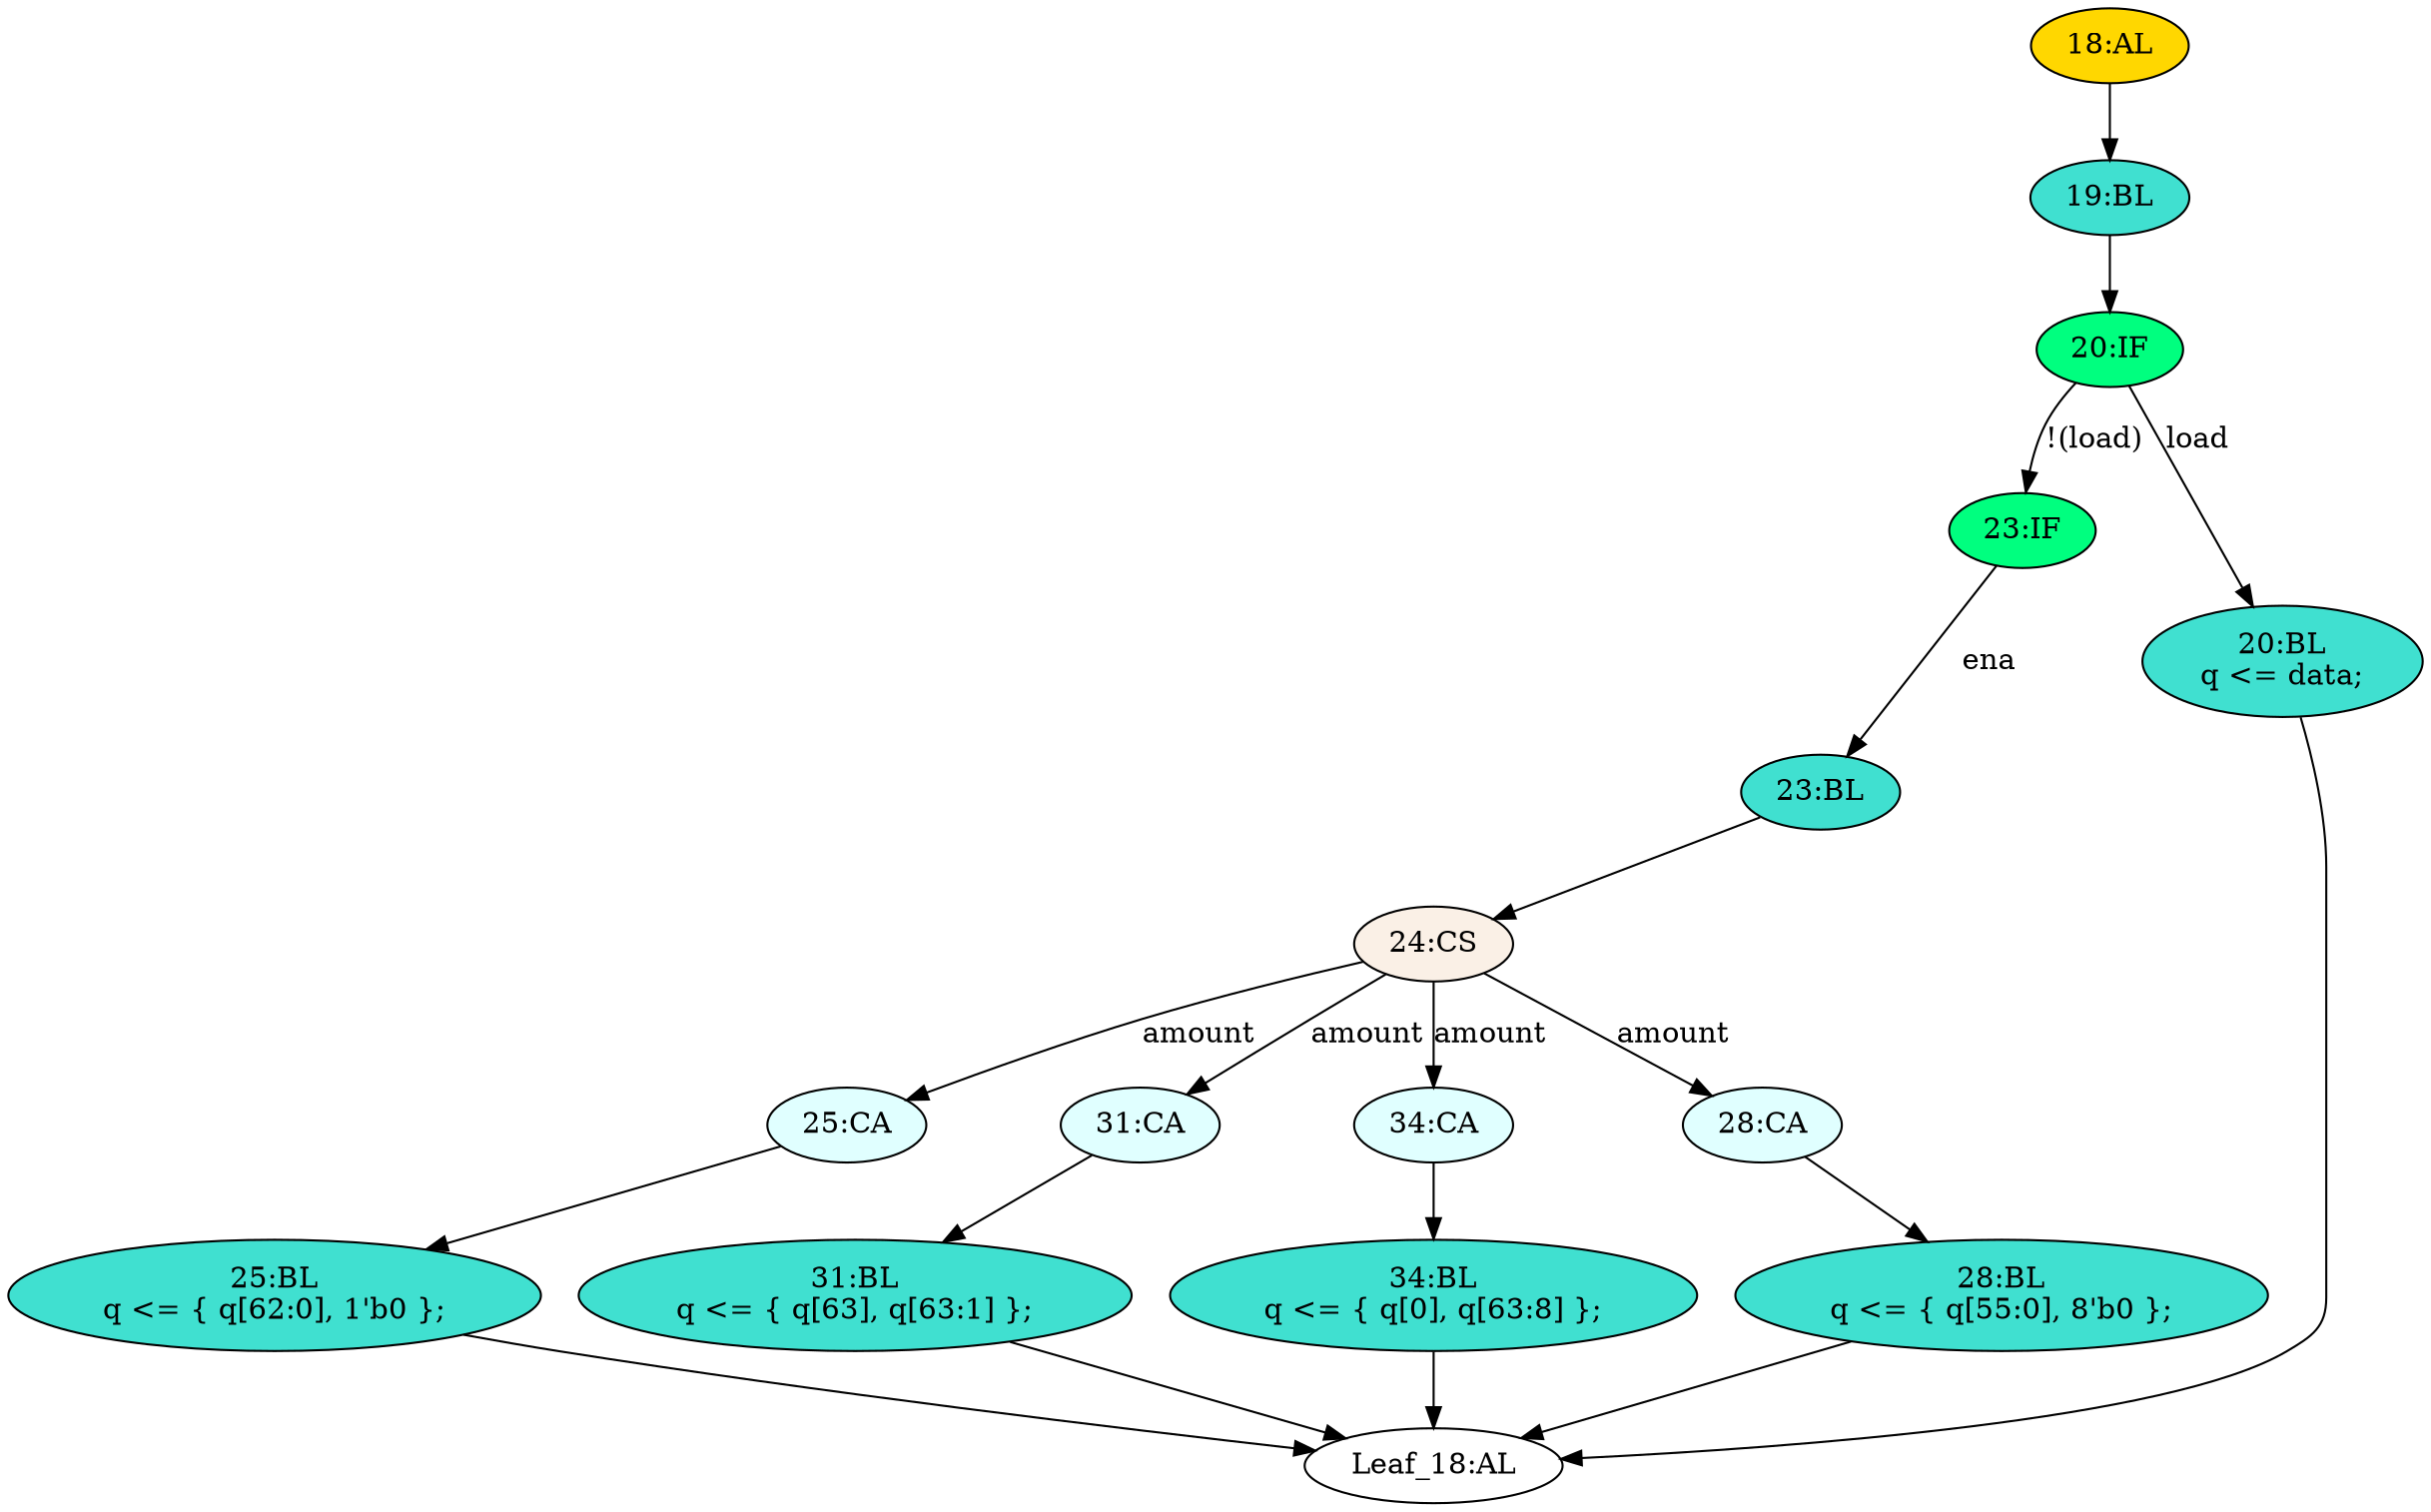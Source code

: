 strict digraph "" {
	node [label="\N"];
	"23:IF"	[ast="<pyverilog.vparser.ast.IfStatement object at 0x7f158bec6150>",
		fillcolor=springgreen,
		label="23:IF",
		statements="[]",
		style=filled,
		typ=IfStatement];
	"23:BL"	[ast="<pyverilog.vparser.ast.Block object at 0x7f158bec62d0>",
		fillcolor=turquoise,
		label="23:BL",
		statements="[]",
		style=filled,
		typ=Block];
	"23:IF" -> "23:BL"	[cond="['ena']",
		label=ena,
		lineno=23];
	"19:BL"	[ast="<pyverilog.vparser.ast.Block object at 0x7f158bee9410>",
		fillcolor=turquoise,
		label="19:BL",
		statements="[]",
		style=filled,
		typ=Block];
	"20:IF"	[ast="<pyverilog.vparser.ast.IfStatement object at 0x7f158bee9450>",
		fillcolor=springgreen,
		label="20:IF",
		statements="[]",
		style=filled,
		typ=IfStatement];
	"19:BL" -> "20:IF"	[cond="[]",
		lineno=None];
	"31:BL"	[ast="<pyverilog.vparser.ast.Block object at 0x7f158bec6b50>",
		fillcolor=turquoise,
		label="31:BL
q <= { q[63], q[63:1] };",
		statements="[<pyverilog.vparser.ast.NonblockingSubstitution object at 0x7f158bec6b90>]",
		style=filled,
		typ=Block];
	"Leaf_18:AL"	[def_var="['q']",
		label="Leaf_18:AL"];
	"31:BL" -> "Leaf_18:AL"	[cond="[]",
		lineno=None];
	"20:BL"	[ast="<pyverilog.vparser.ast.Block object at 0x7f158bee9490>",
		fillcolor=turquoise,
		label="20:BL
q <= data;",
		statements="[<pyverilog.vparser.ast.NonblockingSubstitution object at 0x7f158bee94d0>]",
		style=filled,
		typ=Block];
	"20:BL" -> "Leaf_18:AL"	[cond="[]",
		lineno=None];
	"25:CA"	[ast="<pyverilog.vparser.ast.Case object at 0x7f158bec63d0>",
		fillcolor=lightcyan,
		label="25:CA",
		statements="[]",
		style=filled,
		typ=Case];
	"25:BL"	[ast="<pyverilog.vparser.ast.Block object at 0x7f158bec6450>",
		fillcolor=turquoise,
		label="25:BL
q <= { q[62:0], 1'b0 };",
		statements="[<pyverilog.vparser.ast.NonblockingSubstitution object at 0x7f158bec6490>]",
		style=filled,
		typ=Block];
	"25:CA" -> "25:BL"	[cond="[]",
		lineno=None];
	"31:CA"	[ast="<pyverilog.vparser.ast.Case object at 0x7f158bec6ad0>",
		fillcolor=lightcyan,
		label="31:CA",
		statements="[]",
		style=filled,
		typ=Case];
	"31:CA" -> "31:BL"	[cond="[]",
		lineno=None];
	"20:IF" -> "23:IF"	[cond="['load']",
		label="!(load)",
		lineno=20];
	"20:IF" -> "20:BL"	[cond="['load']",
		label=load,
		lineno=20];
	"34:CA"	[ast="<pyverilog.vparser.ast.Case object at 0x7f158bec6f10>",
		fillcolor=lightcyan,
		label="34:CA",
		statements="[]",
		style=filled,
		typ=Case];
	"34:BL"	[ast="<pyverilog.vparser.ast.Block object at 0x7f158bec6f90>",
		fillcolor=turquoise,
		label="34:BL
q <= { q[0], q[63:8] };",
		statements="[<pyverilog.vparser.ast.NonblockingSubstitution object at 0x7f158bec6fd0>]",
		style=filled,
		typ=Block];
	"34:CA" -> "34:BL"	[cond="[]",
		lineno=None];
	"24:CS"	[ast="<pyverilog.vparser.ast.CaseStatement object at 0x7f158bec6310>",
		fillcolor=linen,
		label="24:CS",
		statements="[]",
		style=filled,
		typ=CaseStatement];
	"24:CS" -> "25:CA"	[cond="['amount']",
		label=amount,
		lineno=24];
	"24:CS" -> "31:CA"	[cond="['amount']",
		label=amount,
		lineno=24];
	"24:CS" -> "34:CA"	[cond="['amount']",
		label=amount,
		lineno=24];
	"28:CA"	[ast="<pyverilog.vparser.ast.Case object at 0x7f158bec6710>",
		fillcolor=lightcyan,
		label="28:CA",
		statements="[]",
		style=filled,
		typ=Case];
	"24:CS" -> "28:CA"	[cond="['amount']",
		label=amount,
		lineno=24];
	"34:BL" -> "Leaf_18:AL"	[cond="[]",
		lineno=None];
	"25:BL" -> "Leaf_18:AL"	[cond="[]",
		lineno=None];
	"18:AL"	[ast="<pyverilog.vparser.ast.Always object at 0x7f158bee9710>",
		clk_sens=True,
		fillcolor=gold,
		label="18:AL",
		sens="['clk']",
		statements="[]",
		style=filled,
		typ=Always,
		use_var="['load', 'ena', 'amount', 'data', 'q']"];
	"18:AL" -> "19:BL"	[cond="[]",
		lineno=None];
	"28:BL"	[ast="<pyverilog.vparser.ast.Block object at 0x7f158bec6790>",
		fillcolor=turquoise,
		label="28:BL
q <= { q[55:0], 8'b0 };",
		statements="[<pyverilog.vparser.ast.NonblockingSubstitution object at 0x7f158bec67d0>]",
		style=filled,
		typ=Block];
	"28:CA" -> "28:BL"	[cond="[]",
		lineno=None];
	"23:BL" -> "24:CS"	[cond="[]",
		lineno=None];
	"28:BL" -> "Leaf_18:AL"	[cond="[]",
		lineno=None];
}
